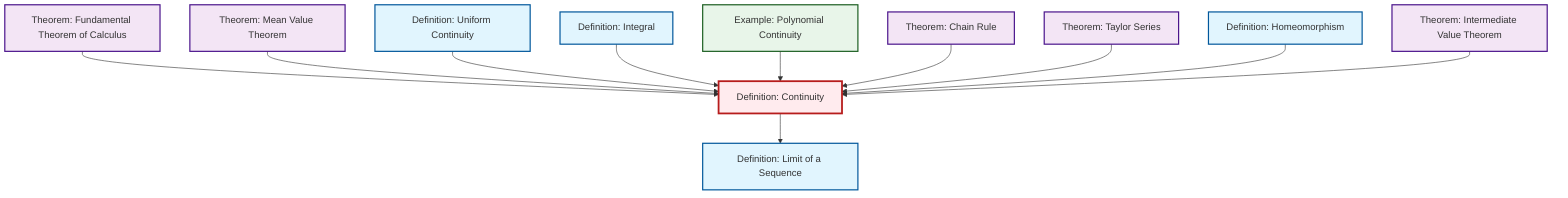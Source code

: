 graph TD
    classDef definition fill:#e1f5fe,stroke:#01579b,stroke-width:2px
    classDef theorem fill:#f3e5f5,stroke:#4a148c,stroke-width:2px
    classDef axiom fill:#fff3e0,stroke:#e65100,stroke-width:2px
    classDef example fill:#e8f5e9,stroke:#1b5e20,stroke-width:2px
    classDef current fill:#ffebee,stroke:#b71c1c,stroke-width:3px
    def-homeomorphism["Definition: Homeomorphism"]:::definition
    def-integral["Definition: Integral"]:::definition
    ex-polynomial-continuity["Example: Polynomial Continuity"]:::example
    thm-taylor-series["Theorem: Taylor Series"]:::theorem
    thm-mean-value["Theorem: Mean Value Theorem"]:::theorem
    def-limit["Definition: Limit of a Sequence"]:::definition
    thm-chain-rule["Theorem: Chain Rule"]:::theorem
    def-uniform-continuity["Definition: Uniform Continuity"]:::definition
    def-continuity["Definition: Continuity"]:::definition
    thm-intermediate-value["Theorem: Intermediate Value Theorem"]:::theorem
    thm-fundamental-calculus["Theorem: Fundamental Theorem of Calculus"]:::theorem
    thm-fundamental-calculus --> def-continuity
    thm-mean-value --> def-continuity
    def-uniform-continuity --> def-continuity
    def-integral --> def-continuity
    def-continuity --> def-limit
    ex-polynomial-continuity --> def-continuity
    thm-chain-rule --> def-continuity
    thm-taylor-series --> def-continuity
    def-homeomorphism --> def-continuity
    thm-intermediate-value --> def-continuity
    class def-continuity current